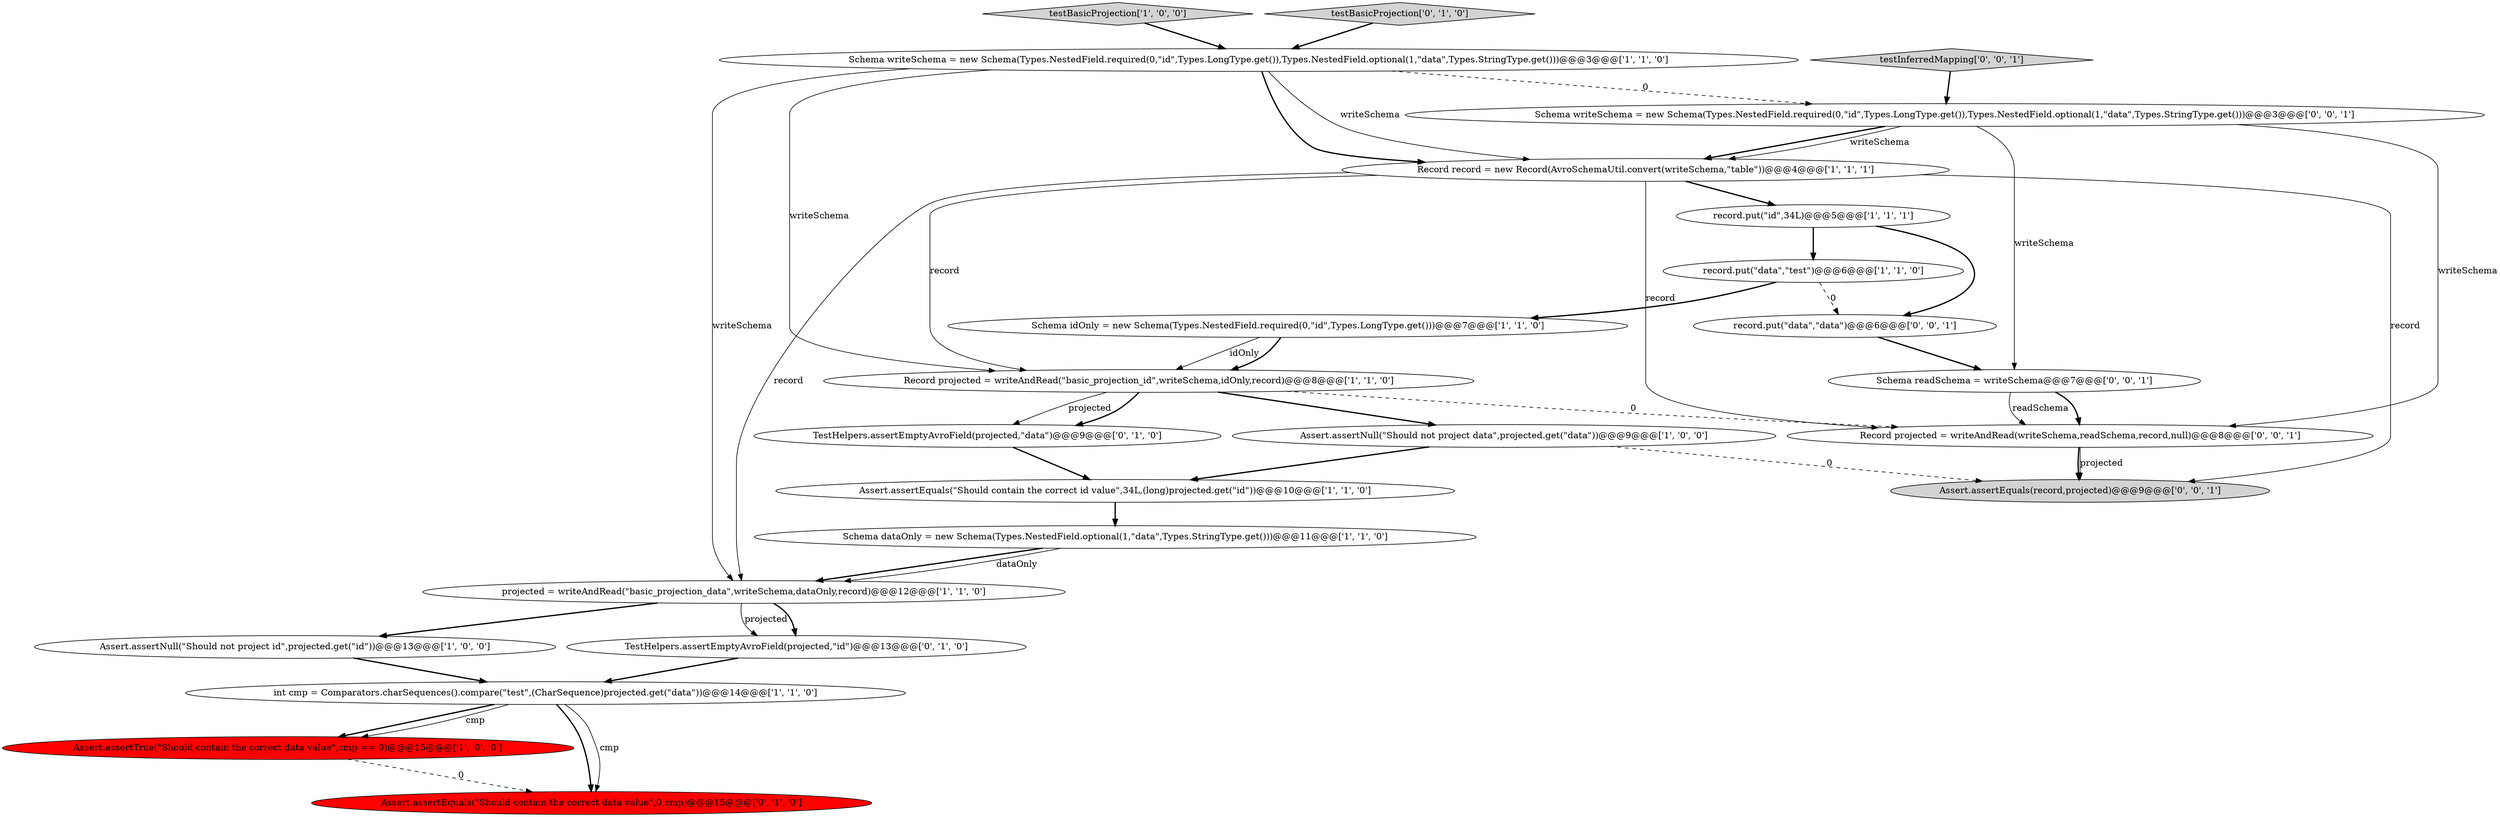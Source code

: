 digraph {
12 [style = filled, label = "Schema dataOnly = new Schema(Types.NestedField.optional(1,\"data\",Types.StringType.get()))@@@11@@@['1', '1', '0']", fillcolor = white, shape = ellipse image = "AAA0AAABBB1BBB"];
3 [style = filled, label = "Schema idOnly = new Schema(Types.NestedField.required(0,\"id\",Types.LongType.get()))@@@7@@@['1', '1', '0']", fillcolor = white, shape = ellipse image = "AAA0AAABBB1BBB"];
10 [style = filled, label = "Record record = new Record(AvroSchemaUtil.convert(writeSchema,\"table\"))@@@4@@@['1', '1', '1']", fillcolor = white, shape = ellipse image = "AAA0AAABBB1BBB"];
2 [style = filled, label = "Schema writeSchema = new Schema(Types.NestedField.required(0,\"id\",Types.LongType.get()),Types.NestedField.optional(1,\"data\",Types.StringType.get()))@@@3@@@['1', '1', '0']", fillcolor = white, shape = ellipse image = "AAA0AAABBB1BBB"];
13 [style = filled, label = "testBasicProjection['1', '0', '0']", fillcolor = lightgray, shape = diamond image = "AAA0AAABBB1BBB"];
20 [style = filled, label = "Assert.assertEquals(record,projected)@@@9@@@['0', '0', '1']", fillcolor = lightgray, shape = ellipse image = "AAA0AAABBB3BBB"];
22 [style = filled, label = "record.put(\"data\",\"data\")@@@6@@@['0', '0', '1']", fillcolor = white, shape = ellipse image = "AAA0AAABBB3BBB"];
1 [style = filled, label = "Assert.assertTrue(\"Should contain the correct data value\",cmp == 0)@@@15@@@['1', '0', '0']", fillcolor = red, shape = ellipse image = "AAA1AAABBB1BBB"];
4 [style = filled, label = "Assert.assertEquals(\"Should contain the correct id value\",34L,(long)projected.get(\"id\"))@@@10@@@['1', '1', '0']", fillcolor = white, shape = ellipse image = "AAA0AAABBB1BBB"];
5 [style = filled, label = "record.put(\"data\",\"test\")@@@6@@@['1', '1', '0']", fillcolor = white, shape = ellipse image = "AAA0AAABBB1BBB"];
8 [style = filled, label = "int cmp = Comparators.charSequences().compare(\"test\",(CharSequence)projected.get(\"data\"))@@@14@@@['1', '1', '0']", fillcolor = white, shape = ellipse image = "AAA0AAABBB1BBB"];
14 [style = filled, label = "TestHelpers.assertEmptyAvroField(projected,\"data\")@@@9@@@['0', '1', '0']", fillcolor = white, shape = ellipse image = "AAA0AAABBB2BBB"];
9 [style = filled, label = "projected = writeAndRead(\"basic_projection_data\",writeSchema,dataOnly,record)@@@12@@@['1', '1', '0']", fillcolor = white, shape = ellipse image = "AAA0AAABBB1BBB"];
7 [style = filled, label = "Assert.assertNull(\"Should not project data\",projected.get(\"data\"))@@@9@@@['1', '0', '0']", fillcolor = white, shape = ellipse image = "AAA0AAABBB1BBB"];
19 [style = filled, label = "Record projected = writeAndRead(writeSchema,readSchema,record,null)@@@8@@@['0', '0', '1']", fillcolor = white, shape = ellipse image = "AAA0AAABBB3BBB"];
16 [style = filled, label = "Assert.assertEquals(\"Should contain the correct data value\",0,cmp)@@@15@@@['0', '1', '0']", fillcolor = red, shape = ellipse image = "AAA1AAABBB2BBB"];
17 [style = filled, label = "testBasicProjection['0', '1', '0']", fillcolor = lightgray, shape = diamond image = "AAA0AAABBB2BBB"];
18 [style = filled, label = "testInferredMapping['0', '0', '1']", fillcolor = lightgray, shape = diamond image = "AAA0AAABBB3BBB"];
23 [style = filled, label = "Schema readSchema = writeSchema@@@7@@@['0', '0', '1']", fillcolor = white, shape = ellipse image = "AAA0AAABBB3BBB"];
6 [style = filled, label = "Record projected = writeAndRead(\"basic_projection_id\",writeSchema,idOnly,record)@@@8@@@['1', '1', '0']", fillcolor = white, shape = ellipse image = "AAA0AAABBB1BBB"];
0 [style = filled, label = "Assert.assertNull(\"Should not project id\",projected.get(\"id\"))@@@13@@@['1', '0', '0']", fillcolor = white, shape = ellipse image = "AAA0AAABBB1BBB"];
21 [style = filled, label = "Schema writeSchema = new Schema(Types.NestedField.required(0,\"id\",Types.LongType.get()),Types.NestedField.optional(1,\"data\",Types.StringType.get()))@@@3@@@['0', '0', '1']", fillcolor = white, shape = ellipse image = "AAA0AAABBB3BBB"];
15 [style = filled, label = "TestHelpers.assertEmptyAvroField(projected,\"id\")@@@13@@@['0', '1', '0']", fillcolor = white, shape = ellipse image = "AAA0AAABBB2BBB"];
11 [style = filled, label = "record.put(\"id\",34L)@@@5@@@['1', '1', '1']", fillcolor = white, shape = ellipse image = "AAA0AAABBB1BBB"];
5->3 [style = bold, label=""];
8->16 [style = bold, label=""];
21->10 [style = bold, label=""];
8->16 [style = solid, label="cmp"];
9->0 [style = bold, label=""];
21->10 [style = solid, label="writeSchema"];
19->20 [style = bold, label=""];
3->6 [style = solid, label="idOnly"];
6->14 [style = solid, label="projected"];
7->20 [style = dashed, label="0"];
3->6 [style = bold, label=""];
21->19 [style = solid, label="writeSchema"];
19->20 [style = solid, label="projected"];
2->9 [style = solid, label="writeSchema"];
7->4 [style = bold, label=""];
2->10 [style = bold, label=""];
12->9 [style = bold, label=""];
22->23 [style = bold, label=""];
9->15 [style = solid, label="projected"];
2->10 [style = solid, label="writeSchema"];
10->20 [style = solid, label="record"];
6->14 [style = bold, label=""];
12->9 [style = solid, label="dataOnly"];
8->1 [style = bold, label=""];
11->5 [style = bold, label=""];
14->4 [style = bold, label=""];
17->2 [style = bold, label=""];
2->21 [style = dashed, label="0"];
9->15 [style = bold, label=""];
1->16 [style = dashed, label="0"];
23->19 [style = bold, label=""];
8->1 [style = solid, label="cmp"];
6->19 [style = dashed, label="0"];
0->8 [style = bold, label=""];
11->22 [style = bold, label=""];
4->12 [style = bold, label=""];
23->19 [style = solid, label="readSchema"];
18->21 [style = bold, label=""];
10->6 [style = solid, label="record"];
6->7 [style = bold, label=""];
2->6 [style = solid, label="writeSchema"];
10->19 [style = solid, label="record"];
21->23 [style = solid, label="writeSchema"];
15->8 [style = bold, label=""];
10->9 [style = solid, label="record"];
13->2 [style = bold, label=""];
10->11 [style = bold, label=""];
5->22 [style = dashed, label="0"];
}
